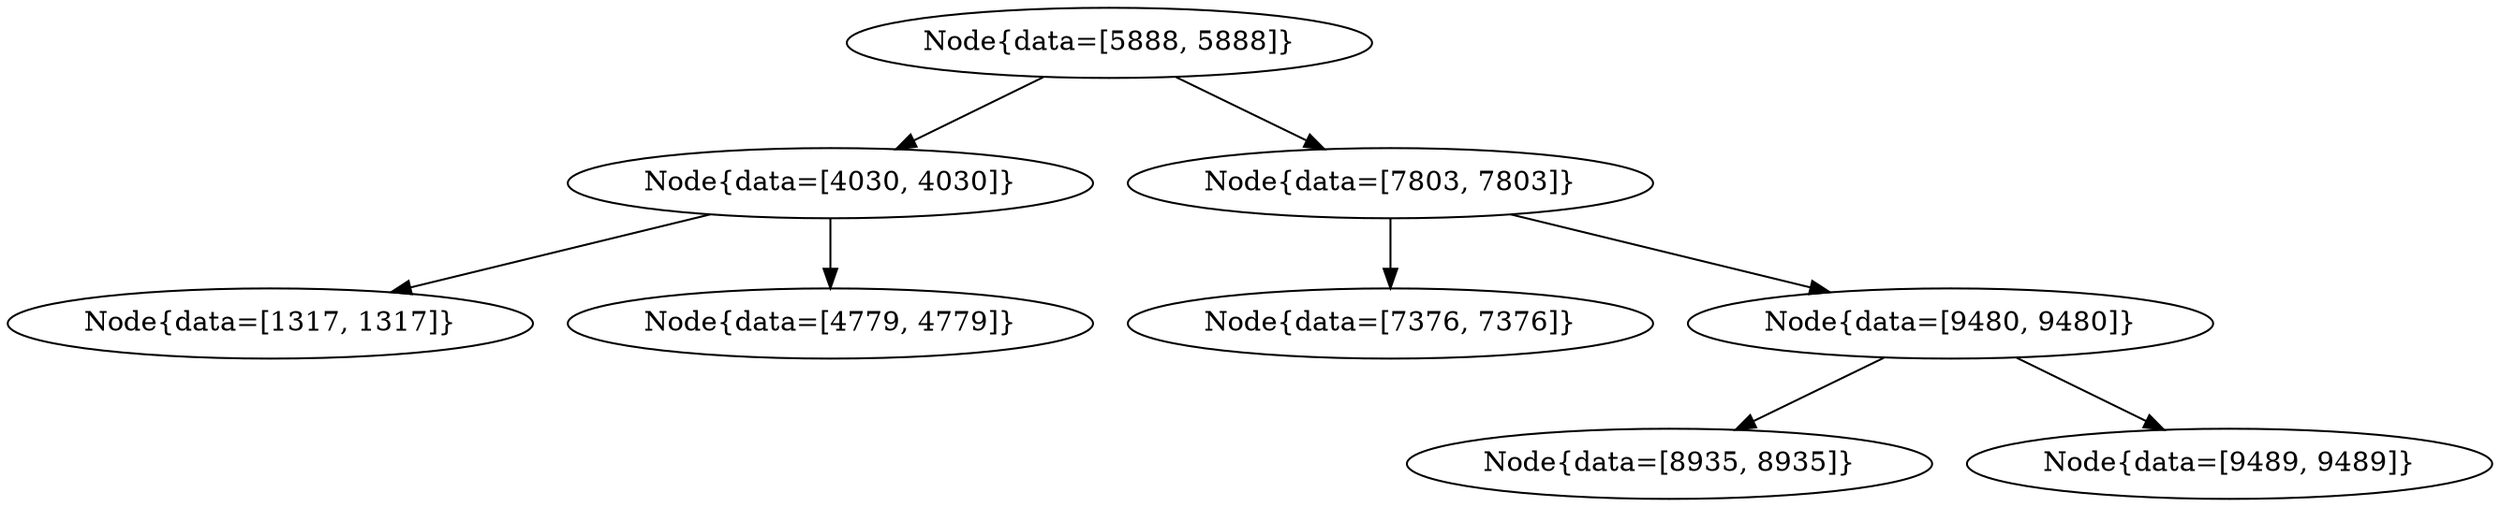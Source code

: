 digraph G{
1378497201 [label="Node{data=[5888, 5888]}"]
1378497201 -> 892931811
892931811 [label="Node{data=[4030, 4030]}"]
892931811 -> 1577167234
1577167234 [label="Node{data=[1317, 1317]}"]
892931811 -> 1574873161
1574873161 [label="Node{data=[4779, 4779]}"]
1378497201 -> 1591916281
1591916281 [label="Node{data=[7803, 7803]}"]
1591916281 -> 600958416
600958416 [label="Node{data=[7376, 7376]}"]
1591916281 -> 1884231057
1884231057 [label="Node{data=[9480, 9480]}"]
1884231057 -> 1492875057
1492875057 [label="Node{data=[8935, 8935]}"]
1884231057 -> 333793193
333793193 [label="Node{data=[9489, 9489]}"]
}
